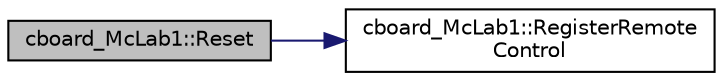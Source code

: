 digraph "cboard_McLab1::Reset"
{
 // LATEX_PDF_SIZE
  edge [fontname="Helvetica",fontsize="10",labelfontname="Helvetica",labelfontsize="10"];
  node [fontname="Helvetica",fontsize="10",shape=record];
  rankdir="LR";
  Node1 [label="cboard_McLab1::Reset",height=0.2,width=0.4,color="black", fillcolor="grey75", style="filled", fontcolor="black",tooltip="Reset board status."];
  Node1 -> Node2 [color="midnightblue",fontsize="10",style="solid",fontname="Helvetica"];
  Node2 [label="cboard_McLab1::RegisterRemote\lControl",height=0.2,width=0.4,color="black", fillcolor="white", style="filled",URL="$classcboard___mc_lab1.html#a26e733832c8eb77a1ec1d9e6f460df0f",tooltip="Register remote control variables."];
}

